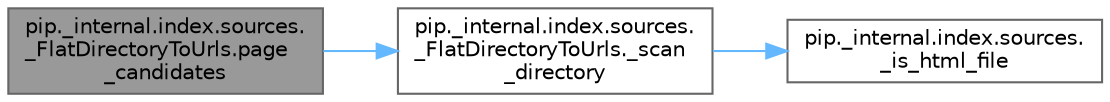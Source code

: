 digraph "pip._internal.index.sources._FlatDirectoryToUrls.page_candidates"
{
 // LATEX_PDF_SIZE
  bgcolor="transparent";
  edge [fontname=Helvetica,fontsize=10,labelfontname=Helvetica,labelfontsize=10];
  node [fontname=Helvetica,fontsize=10,shape=box,height=0.2,width=0.4];
  rankdir="LR";
  Node1 [id="Node000001",label="pip._internal.index.sources.\l_FlatDirectoryToUrls.page\l_candidates",height=0.2,width=0.4,color="gray40", fillcolor="grey60", style="filled", fontcolor="black",tooltip=" "];
  Node1 -> Node2 [id="edge1_Node000001_Node000002",color="steelblue1",style="solid",tooltip=" "];
  Node2 [id="Node000002",label="pip._internal.index.sources.\l_FlatDirectoryToUrls._scan\l_directory",height=0.2,width=0.4,color="grey40", fillcolor="white", style="filled",URL="$classpip_1_1__internal_1_1index_1_1sources_1_1___flat_directory_to_urls.html#a1b8263588bb20f126be5cb8daae15ac0",tooltip=" "];
  Node2 -> Node3 [id="edge2_Node000002_Node000003",color="steelblue1",style="solid",tooltip=" "];
  Node3 [id="Node000003",label="pip._internal.index.sources.\l_is_html_file",height=0.2,width=0.4,color="grey40", fillcolor="white", style="filled",URL="$namespacepip_1_1__internal_1_1index_1_1sources.html#a920c5a4c7132f201b9a2c1b988ca5d59",tooltip=" "];
}
